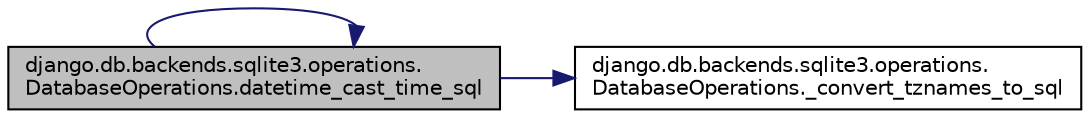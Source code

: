 digraph "django.db.backends.sqlite3.operations.DatabaseOperations.datetime_cast_time_sql"
{
 // LATEX_PDF_SIZE
  edge [fontname="Helvetica",fontsize="10",labelfontname="Helvetica",labelfontsize="10"];
  node [fontname="Helvetica",fontsize="10",shape=record];
  rankdir="LR";
  Node1 [label="django.db.backends.sqlite3.operations.\lDatabaseOperations.datetime_cast_time_sql",height=0.2,width=0.4,color="black", fillcolor="grey75", style="filled", fontcolor="black",tooltip=" "];
  Node1 -> Node2 [color="midnightblue",fontsize="10",style="solid",fontname="Helvetica"];
  Node2 [label="django.db.backends.sqlite3.operations.\lDatabaseOperations._convert_tznames_to_sql",height=0.2,width=0.4,color="black", fillcolor="white", style="filled",URL="$da/d34/classdjango_1_1db_1_1backends_1_1sqlite3_1_1operations_1_1_database_operations.html#ad1759a2ea6de7a6a9237afed903dfa30",tooltip=" "];
  Node1 -> Node1 [color="midnightblue",fontsize="10",style="solid",fontname="Helvetica"];
}
